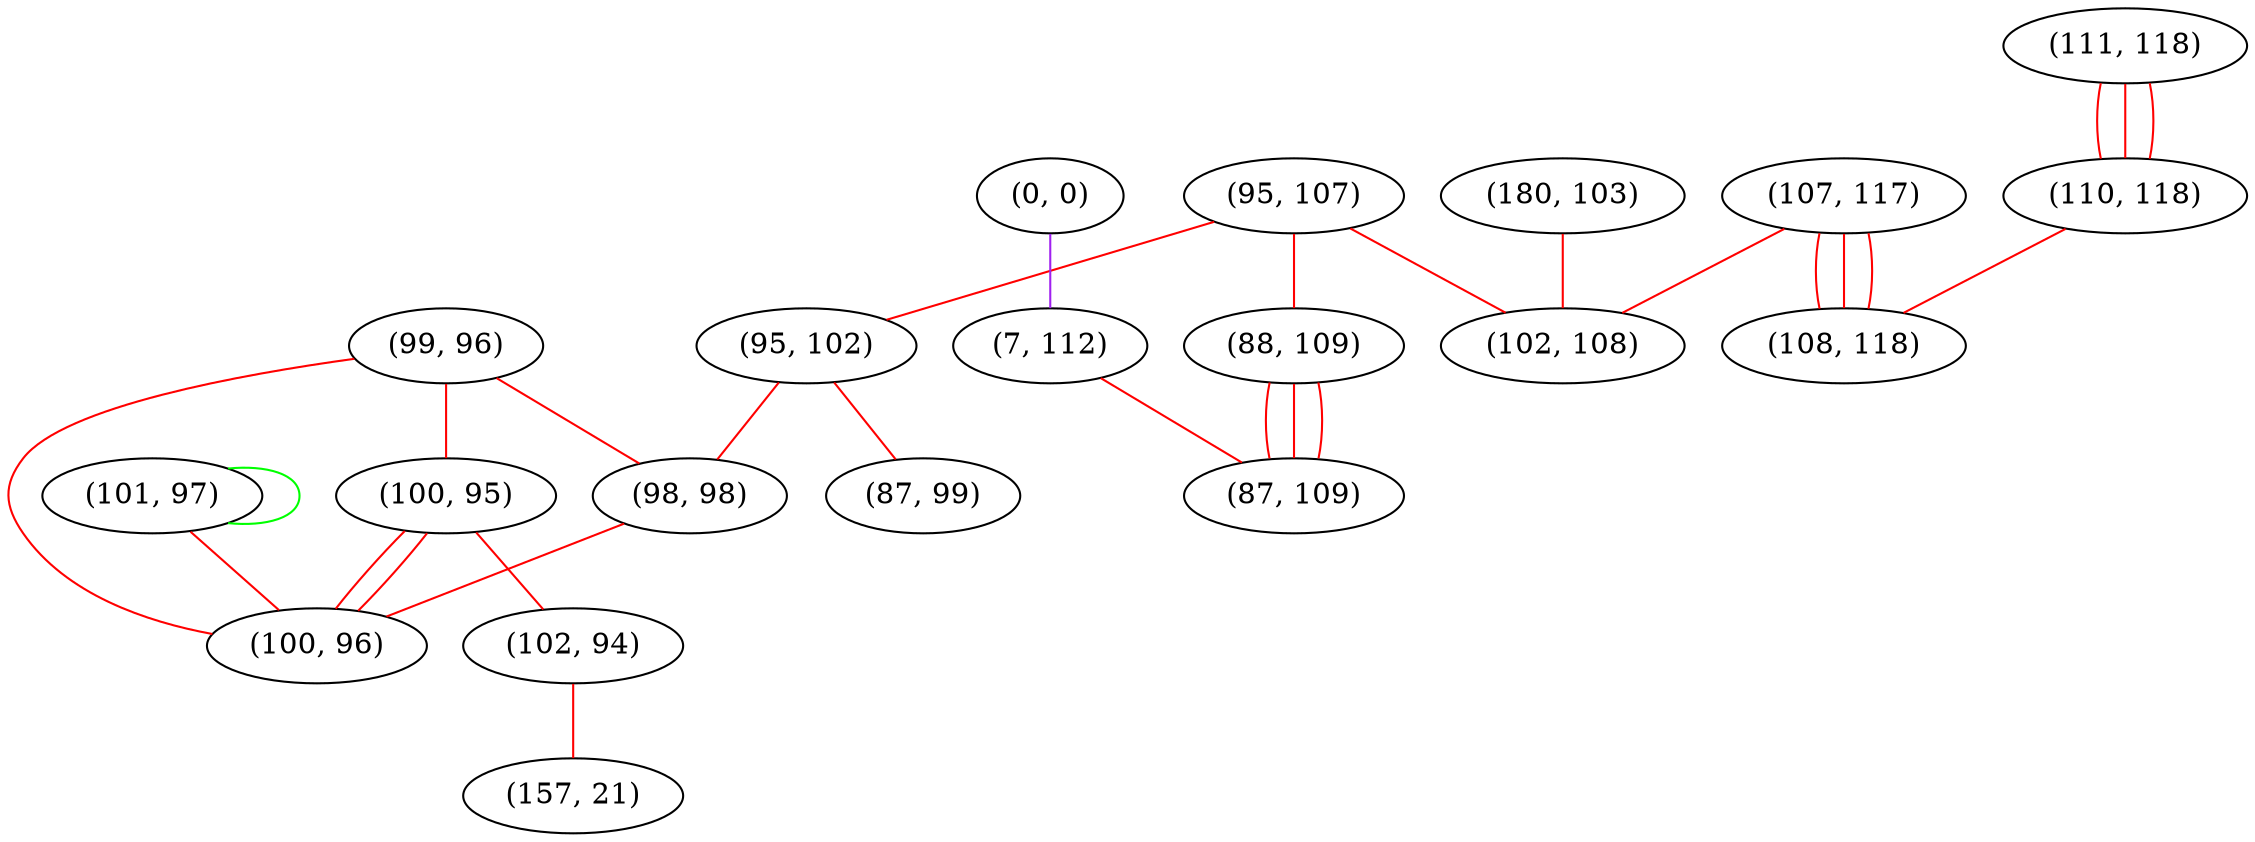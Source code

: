 graph "" {
"(95, 107)";
"(95, 102)";
"(0, 0)";
"(7, 112)";
"(99, 96)";
"(100, 95)";
"(101, 97)";
"(98, 98)";
"(111, 118)";
"(102, 94)";
"(87, 99)";
"(180, 103)";
"(88, 109)";
"(157, 21)";
"(107, 117)";
"(102, 108)";
"(110, 118)";
"(87, 109)";
"(108, 118)";
"(100, 96)";
"(95, 107)" -- "(102, 108)"  [color=red, key=0, weight=1];
"(95, 107)" -- "(95, 102)"  [color=red, key=0, weight=1];
"(95, 107)" -- "(88, 109)"  [color=red, key=0, weight=1];
"(95, 102)" -- "(87, 99)"  [color=red, key=0, weight=1];
"(95, 102)" -- "(98, 98)"  [color=red, key=0, weight=1];
"(0, 0)" -- "(7, 112)"  [color=purple, key=0, weight=4];
"(7, 112)" -- "(87, 109)"  [color=red, key=0, weight=1];
"(99, 96)" -- "(100, 95)"  [color=red, key=0, weight=1];
"(99, 96)" -- "(100, 96)"  [color=red, key=0, weight=1];
"(99, 96)" -- "(98, 98)"  [color=red, key=0, weight=1];
"(100, 95)" -- "(102, 94)"  [color=red, key=0, weight=1];
"(100, 95)" -- "(100, 96)"  [color=red, key=0, weight=1];
"(100, 95)" -- "(100, 96)"  [color=red, key=1, weight=1];
"(101, 97)" -- "(101, 97)"  [color=green, key=0, weight=2];
"(101, 97)" -- "(100, 96)"  [color=red, key=0, weight=1];
"(98, 98)" -- "(100, 96)"  [color=red, key=0, weight=1];
"(111, 118)" -- "(110, 118)"  [color=red, key=0, weight=1];
"(111, 118)" -- "(110, 118)"  [color=red, key=1, weight=1];
"(111, 118)" -- "(110, 118)"  [color=red, key=2, weight=1];
"(102, 94)" -- "(157, 21)"  [color=red, key=0, weight=1];
"(180, 103)" -- "(102, 108)"  [color=red, key=0, weight=1];
"(88, 109)" -- "(87, 109)"  [color=red, key=0, weight=1];
"(88, 109)" -- "(87, 109)"  [color=red, key=1, weight=1];
"(88, 109)" -- "(87, 109)"  [color=red, key=2, weight=1];
"(107, 117)" -- "(102, 108)"  [color=red, key=0, weight=1];
"(107, 117)" -- "(108, 118)"  [color=red, key=0, weight=1];
"(107, 117)" -- "(108, 118)"  [color=red, key=1, weight=1];
"(107, 117)" -- "(108, 118)"  [color=red, key=2, weight=1];
"(110, 118)" -- "(108, 118)"  [color=red, key=0, weight=1];
}
